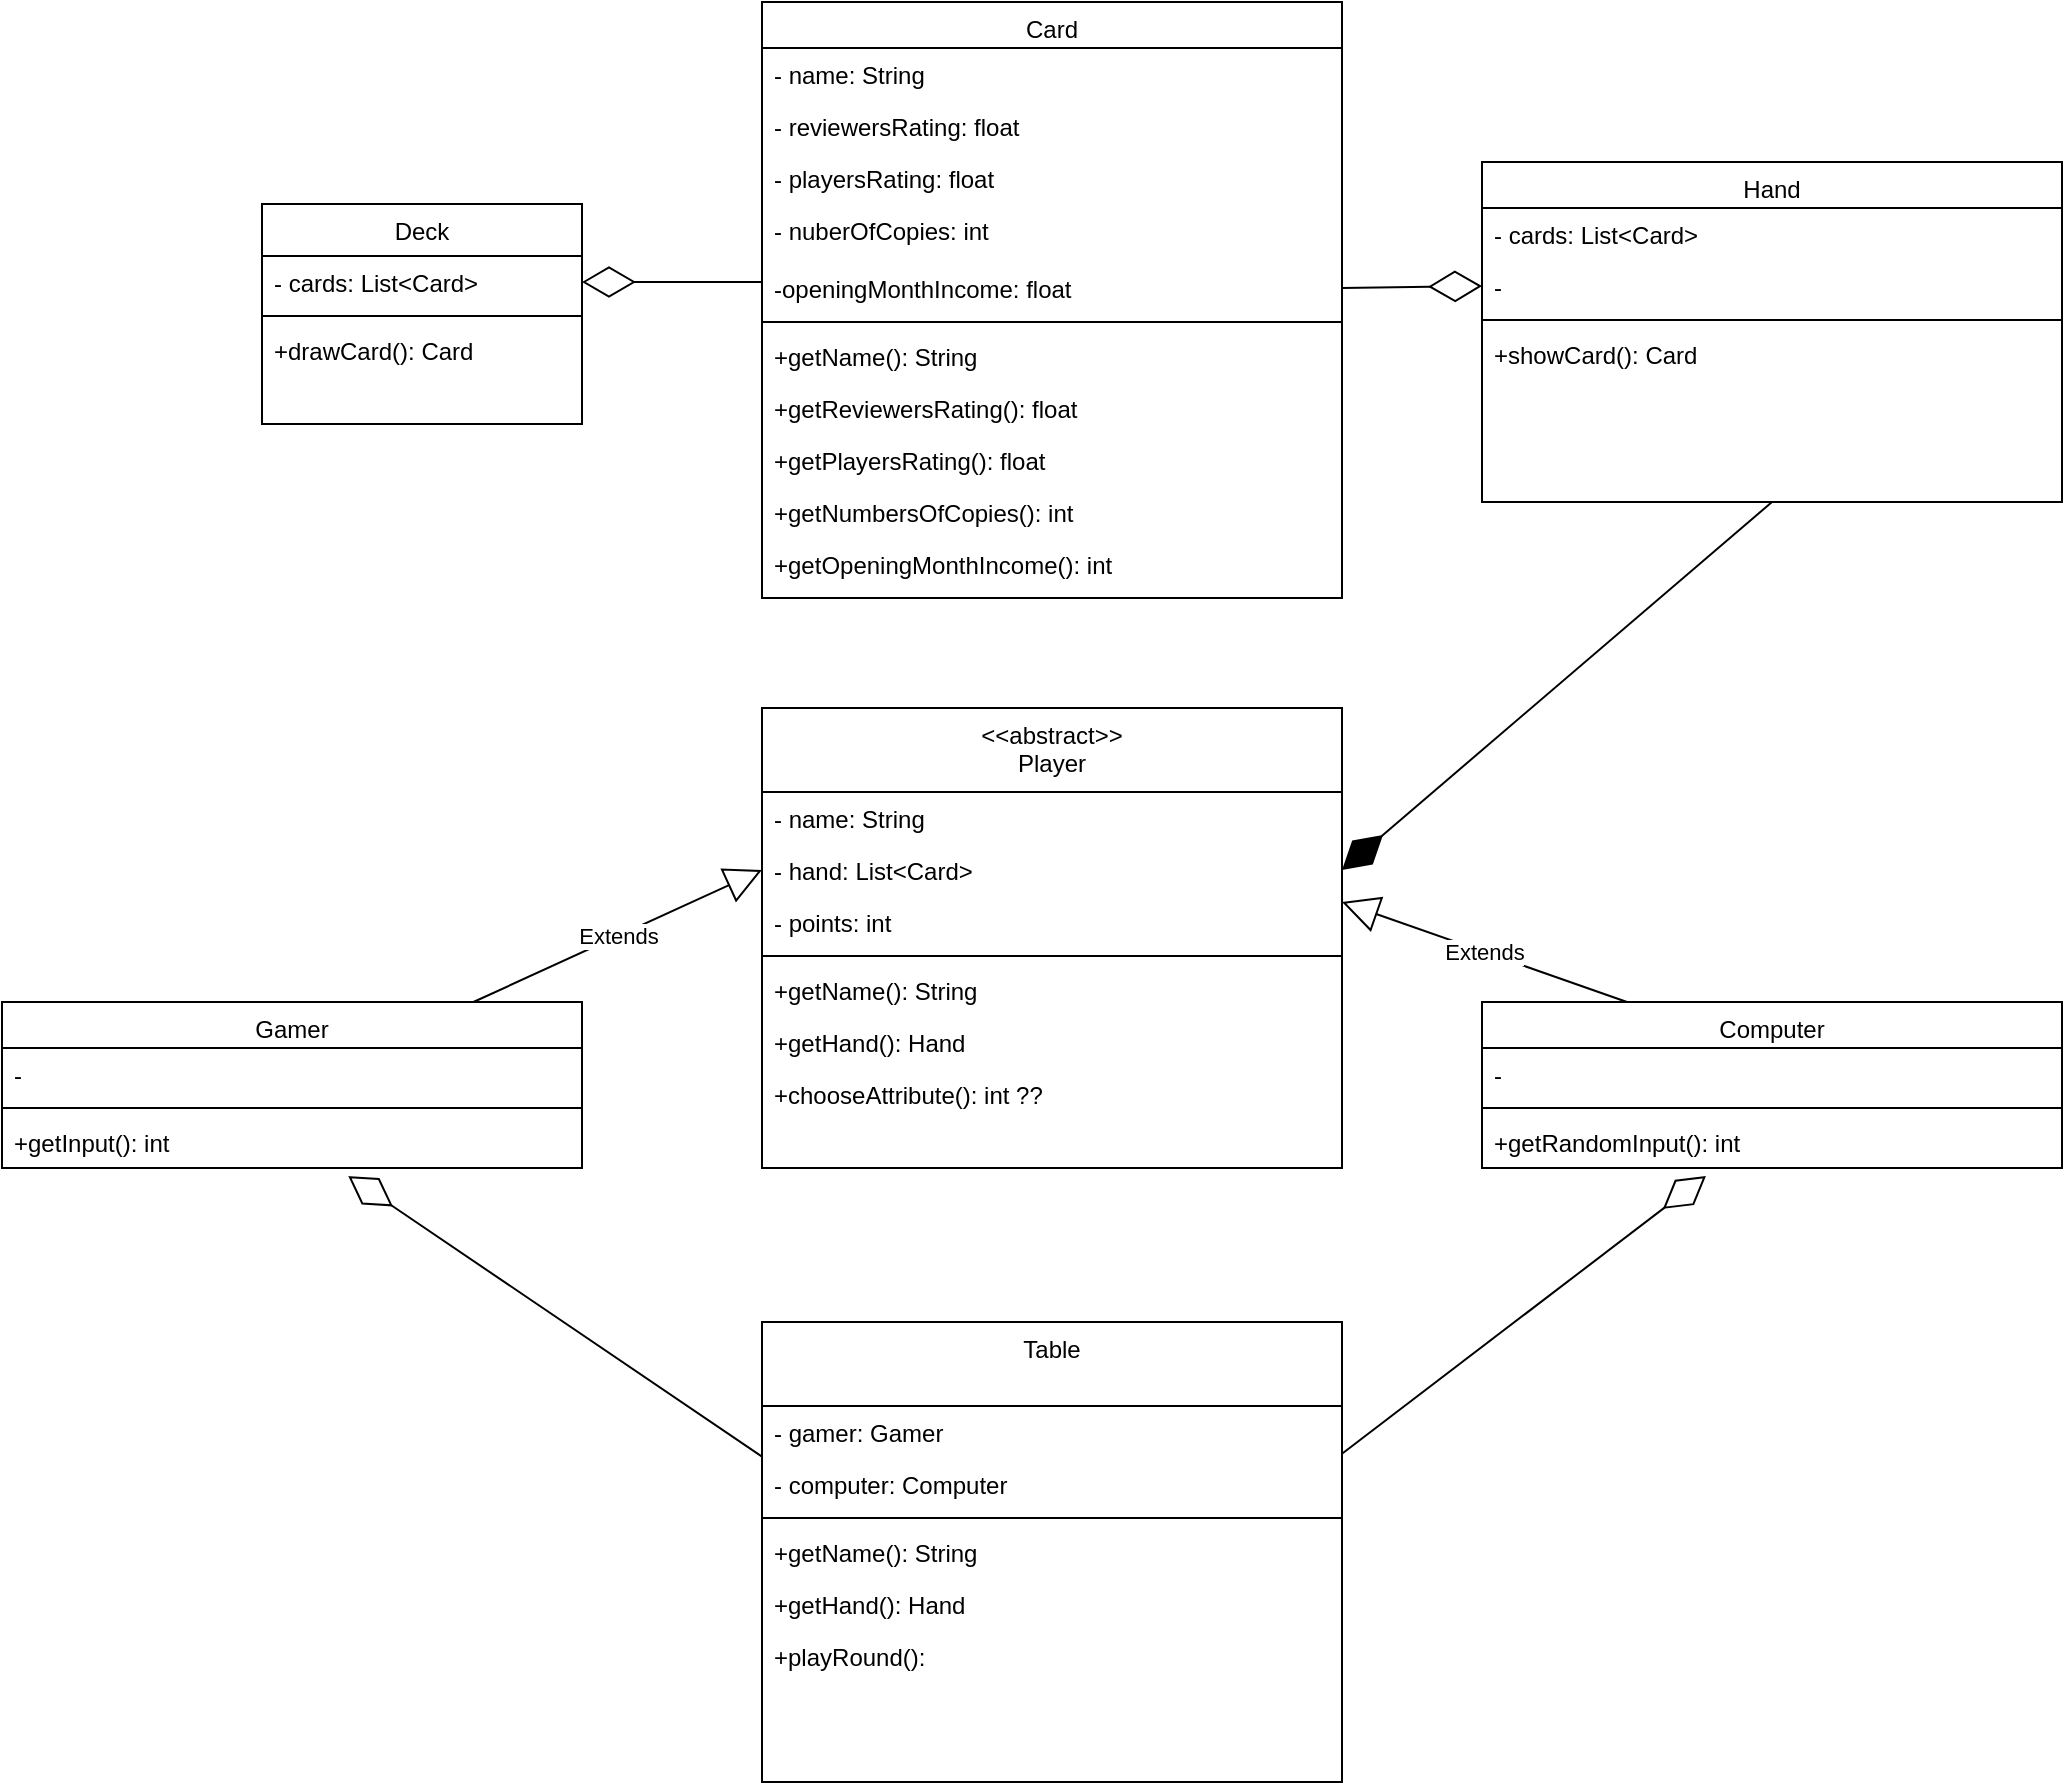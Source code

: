 <mxfile version="12.8.2" type="device"><diagram id="C5RBs43oDa-KdzZeNtuy" name="Page-1"><mxGraphModel dx="2313" dy="2317" grid="1" gridSize="10" guides="1" tooltips="1" connect="1" arrows="1" fold="1" page="1" pageScale="1" pageWidth="1169" pageHeight="1654" math="0" shadow="0"><root><mxCell id="WIyWlLk6GJQsqaUBKTNV-0"/><mxCell id="WIyWlLk6GJQsqaUBKTNV-1" parent="WIyWlLk6GJQsqaUBKTNV-0"/><mxCell id="zkfFHV4jXpPFQw0GAbJ--17" value="Card" style="swimlane;fontStyle=0;align=center;verticalAlign=top;childLayout=stackLayout;horizontal=1;startSize=23;horizontalStack=0;resizeParent=1;resizeLast=0;collapsible=1;marginBottom=0;rounded=0;shadow=0;strokeWidth=1;" parent="WIyWlLk6GJQsqaUBKTNV-1" vertex="1"><mxGeometry x="170" y="-120" width="290" height="298" as="geometry"><mxRectangle x="550" y="140" width="160" height="26" as="alternateBounds"/></mxGeometry></mxCell><mxCell id="zkfFHV4jXpPFQw0GAbJ--18" value="- name: String" style="text;align=left;verticalAlign=top;spacingLeft=4;spacingRight=4;overflow=hidden;rotatable=0;points=[[0,0.5],[1,0.5]];portConstraint=eastwest;" parent="zkfFHV4jXpPFQw0GAbJ--17" vertex="1"><mxGeometry y="23" width="290" height="26" as="geometry"/></mxCell><mxCell id="zkfFHV4jXpPFQw0GAbJ--19" value="- reviewersRating: float" style="text;align=left;verticalAlign=top;spacingLeft=4;spacingRight=4;overflow=hidden;rotatable=0;points=[[0,0.5],[1,0.5]];portConstraint=eastwest;rounded=0;shadow=0;html=0;" parent="zkfFHV4jXpPFQw0GAbJ--17" vertex="1"><mxGeometry y="49" width="290" height="26" as="geometry"/></mxCell><mxCell id="zkfFHV4jXpPFQw0GAbJ--20" value="- playersRating: float" style="text;align=left;verticalAlign=top;spacingLeft=4;spacingRight=4;overflow=hidden;rotatable=0;points=[[0,0.5],[1,0.5]];portConstraint=eastwest;rounded=0;shadow=0;html=0;" parent="zkfFHV4jXpPFQw0GAbJ--17" vertex="1"><mxGeometry y="75" width="290" height="26" as="geometry"/></mxCell><mxCell id="zkfFHV4jXpPFQw0GAbJ--21" value="- nuberOfCopies: int" style="text;align=left;verticalAlign=top;spacingLeft=4;spacingRight=4;overflow=hidden;rotatable=0;points=[[0,0.5],[1,0.5]];portConstraint=eastwest;rounded=0;shadow=0;html=0;" parent="zkfFHV4jXpPFQw0GAbJ--17" vertex="1"><mxGeometry y="101" width="290" height="29" as="geometry"/></mxCell><mxCell id="LtpfesVzhA3uH9e7uUfc-31" value="-openingMonthIncome: float" style="text;align=left;verticalAlign=top;spacingLeft=4;spacingRight=4;overflow=hidden;rotatable=0;points=[[0,0.5],[1,0.5]];portConstraint=eastwest;rounded=0;shadow=0;html=0;" parent="zkfFHV4jXpPFQw0GAbJ--17" vertex="1"><mxGeometry y="130" width="290" height="26" as="geometry"/></mxCell><mxCell id="zkfFHV4jXpPFQw0GAbJ--23" value="" style="line;html=1;strokeWidth=1;align=left;verticalAlign=middle;spacingTop=-1;spacingLeft=3;spacingRight=3;rotatable=0;labelPosition=right;points=[];portConstraint=eastwest;" parent="zkfFHV4jXpPFQw0GAbJ--17" vertex="1"><mxGeometry y="156" width="290" height="8" as="geometry"/></mxCell><mxCell id="zkfFHV4jXpPFQw0GAbJ--24" value="+getName(): String " style="text;align=left;verticalAlign=top;spacingLeft=4;spacingRight=4;overflow=hidden;rotatable=0;points=[[0,0.5],[1,0.5]];portConstraint=eastwest;" parent="zkfFHV4jXpPFQw0GAbJ--17" vertex="1"><mxGeometry y="164" width="290" height="26" as="geometry"/></mxCell><mxCell id="zkfFHV4jXpPFQw0GAbJ--25" value="+getReviewersRating(): float" style="text;align=left;verticalAlign=top;spacingLeft=4;spacingRight=4;overflow=hidden;rotatable=0;points=[[0,0.5],[1,0.5]];portConstraint=eastwest;" parent="zkfFHV4jXpPFQw0GAbJ--17" vertex="1"><mxGeometry y="190" width="290" height="26" as="geometry"/></mxCell><mxCell id="LtpfesVzhA3uH9e7uUfc-29" value="+getPlayersRating(): float" style="text;align=left;verticalAlign=top;spacingLeft=4;spacingRight=4;overflow=hidden;rotatable=0;points=[[0,0.5],[1,0.5]];portConstraint=eastwest;rounded=0;shadow=0;html=0;" parent="zkfFHV4jXpPFQw0GAbJ--17" vertex="1"><mxGeometry y="216" width="290" height="26" as="geometry"/></mxCell><mxCell id="LtpfesVzhA3uH9e7uUfc-30" value="+getNumbersOfCopies(): int" style="text;align=left;verticalAlign=top;spacingLeft=4;spacingRight=4;overflow=hidden;rotatable=0;points=[[0,0.5],[1,0.5]];portConstraint=eastwest;rounded=0;shadow=0;html=0;" parent="zkfFHV4jXpPFQw0GAbJ--17" vertex="1"><mxGeometry y="242" width="290" height="26" as="geometry"/></mxCell><mxCell id="LtpfesVzhA3uH9e7uUfc-33" value="+getOpeningMonthIncome(): int" style="text;align=left;verticalAlign=top;spacingLeft=4;spacingRight=4;overflow=hidden;rotatable=0;points=[[0,0.5],[1,0.5]];portConstraint=eastwest;rounded=0;shadow=0;html=0;" parent="zkfFHV4jXpPFQw0GAbJ--17" vertex="1"><mxGeometry y="268" width="290" height="26" as="geometry"/></mxCell><mxCell id="LtpfesVzhA3uH9e7uUfc-79" value="&lt;&lt;abstract&gt;&gt;&#xA;Player&#xA;" style="swimlane;fontStyle=0;align=center;verticalAlign=top;childLayout=stackLayout;horizontal=1;startSize=42;horizontalStack=0;resizeParent=1;resizeLast=0;collapsible=1;marginBottom=0;rounded=0;shadow=0;strokeWidth=1;" parent="WIyWlLk6GJQsqaUBKTNV-1" vertex="1"><mxGeometry x="170" y="233" width="290" height="230" as="geometry"><mxRectangle x="550" y="140" width="160" height="26" as="alternateBounds"/></mxGeometry></mxCell><mxCell id="LtpfesVzhA3uH9e7uUfc-80" value="- name: String" style="text;align=left;verticalAlign=top;spacingLeft=4;spacingRight=4;overflow=hidden;rotatable=0;points=[[0,0.5],[1,0.5]];portConstraint=eastwest;" parent="LtpfesVzhA3uH9e7uUfc-79" vertex="1"><mxGeometry y="42" width="290" height="26" as="geometry"/></mxCell><mxCell id="LtpfesVzhA3uH9e7uUfc-81" value="- hand: List&lt;Card&gt;" style="text;align=left;verticalAlign=top;spacingLeft=4;spacingRight=4;overflow=hidden;rotatable=0;points=[[0,0.5],[1,0.5]];portConstraint=eastwest;rounded=0;shadow=0;html=0;" parent="LtpfesVzhA3uH9e7uUfc-79" vertex="1"><mxGeometry y="68" width="290" height="26" as="geometry"/></mxCell><mxCell id="LtpfesVzhA3uH9e7uUfc-82" value="- points: int" style="text;align=left;verticalAlign=top;spacingLeft=4;spacingRight=4;overflow=hidden;rotatable=0;points=[[0,0.5],[1,0.5]];portConstraint=eastwest;rounded=0;shadow=0;html=0;" parent="LtpfesVzhA3uH9e7uUfc-79" vertex="1"><mxGeometry y="94" width="290" height="26" as="geometry"/></mxCell><mxCell id="LtpfesVzhA3uH9e7uUfc-85" value="" style="line;html=1;strokeWidth=1;align=left;verticalAlign=middle;spacingTop=-1;spacingLeft=3;spacingRight=3;rotatable=0;labelPosition=right;points=[];portConstraint=eastwest;" parent="LtpfesVzhA3uH9e7uUfc-79" vertex="1"><mxGeometry y="120" width="290" height="8" as="geometry"/></mxCell><mxCell id="LtpfesVzhA3uH9e7uUfc-86" value="+getName(): String " style="text;align=left;verticalAlign=top;spacingLeft=4;spacingRight=4;overflow=hidden;rotatable=0;points=[[0,0.5],[1,0.5]];portConstraint=eastwest;" parent="LtpfesVzhA3uH9e7uUfc-79" vertex="1"><mxGeometry y="128" width="290" height="26" as="geometry"/></mxCell><mxCell id="LtpfesVzhA3uH9e7uUfc-88" value="+getHand(): Hand" style="text;align=left;verticalAlign=top;spacingLeft=4;spacingRight=4;overflow=hidden;rotatable=0;points=[[0,0.5],[1,0.5]];portConstraint=eastwest;rounded=0;shadow=0;html=0;" parent="LtpfesVzhA3uH9e7uUfc-79" vertex="1"><mxGeometry y="154" width="290" height="26" as="geometry"/></mxCell><mxCell id="LtpfesVzhA3uH9e7uUfc-95" value="+chooseAttribute(): int ?? " style="text;align=left;verticalAlign=top;spacingLeft=4;spacingRight=4;overflow=hidden;rotatable=0;points=[[0,0.5],[1,0.5]];portConstraint=eastwest;rounded=0;shadow=0;html=0;" parent="LtpfesVzhA3uH9e7uUfc-79" vertex="1"><mxGeometry y="180" width="290" height="26" as="geometry"/></mxCell><mxCell id="LtpfesVzhA3uH9e7uUfc-110" value="Table " style="swimlane;fontStyle=0;align=center;verticalAlign=top;childLayout=stackLayout;horizontal=1;startSize=42;horizontalStack=0;resizeParent=1;resizeLast=0;collapsible=1;marginBottom=0;rounded=0;shadow=0;strokeWidth=1;" parent="WIyWlLk6GJQsqaUBKTNV-1" vertex="1"><mxGeometry x="170" y="540" width="290" height="230" as="geometry"><mxRectangle x="550" y="140" width="160" height="26" as="alternateBounds"/></mxGeometry></mxCell><mxCell id="LtpfesVzhA3uH9e7uUfc-111" value="- gamer: Gamer" style="text;align=left;verticalAlign=top;spacingLeft=4;spacingRight=4;overflow=hidden;rotatable=0;points=[[0,0.5],[1,0.5]];portConstraint=eastwest;" parent="LtpfesVzhA3uH9e7uUfc-110" vertex="1"><mxGeometry y="42" width="290" height="26" as="geometry"/></mxCell><mxCell id="LtpfesVzhA3uH9e7uUfc-112" value="- computer: Computer " style="text;align=left;verticalAlign=top;spacingLeft=4;spacingRight=4;overflow=hidden;rotatable=0;points=[[0,0.5],[1,0.5]];portConstraint=eastwest;rounded=0;shadow=0;html=0;" parent="LtpfesVzhA3uH9e7uUfc-110" vertex="1"><mxGeometry y="68" width="290" height="26" as="geometry"/></mxCell><mxCell id="LtpfesVzhA3uH9e7uUfc-114" value="" style="line;html=1;strokeWidth=1;align=left;verticalAlign=middle;spacingTop=-1;spacingLeft=3;spacingRight=3;rotatable=0;labelPosition=right;points=[];portConstraint=eastwest;" parent="LtpfesVzhA3uH9e7uUfc-110" vertex="1"><mxGeometry y="94" width="290" height="8" as="geometry"/></mxCell><mxCell id="LtpfesVzhA3uH9e7uUfc-115" value="+getName(): String " style="text;align=left;verticalAlign=top;spacingLeft=4;spacingRight=4;overflow=hidden;rotatable=0;points=[[0,0.5],[1,0.5]];portConstraint=eastwest;" parent="LtpfesVzhA3uH9e7uUfc-110" vertex="1"><mxGeometry y="102" width="290" height="26" as="geometry"/></mxCell><mxCell id="LtpfesVzhA3uH9e7uUfc-116" value="+getHand(): Hand" style="text;align=left;verticalAlign=top;spacingLeft=4;spacingRight=4;overflow=hidden;rotatable=0;points=[[0,0.5],[1,0.5]];portConstraint=eastwest;rounded=0;shadow=0;html=0;" parent="LtpfesVzhA3uH9e7uUfc-110" vertex="1"><mxGeometry y="128" width="290" height="26" as="geometry"/></mxCell><mxCell id="LtpfesVzhA3uH9e7uUfc-117" value="+playRound(): " style="text;align=left;verticalAlign=top;spacingLeft=4;spacingRight=4;overflow=hidden;rotatable=0;points=[[0,0.5],[1,0.5]];portConstraint=eastwest;rounded=0;shadow=0;html=0;" parent="LtpfesVzhA3uH9e7uUfc-110" vertex="1"><mxGeometry y="154" width="290" height="26" as="geometry"/></mxCell><mxCell id="LtpfesVzhA3uH9e7uUfc-63" value="Hand" style="swimlane;fontStyle=0;align=center;verticalAlign=top;childLayout=stackLayout;horizontal=1;startSize=23;horizontalStack=0;resizeParent=1;resizeLast=0;collapsible=1;marginBottom=0;rounded=0;shadow=0;strokeWidth=1;" parent="WIyWlLk6GJQsqaUBKTNV-1" vertex="1"><mxGeometry x="530" y="-40" width="290" height="170" as="geometry"><mxRectangle x="550" y="140" width="160" height="26" as="alternateBounds"/></mxGeometry></mxCell><mxCell id="LtpfesVzhA3uH9e7uUfc-64" value="- cards: List&lt;Card&gt;" style="text;align=left;verticalAlign=top;spacingLeft=4;spacingRight=4;overflow=hidden;rotatable=0;points=[[0,0.5],[1,0.5]];portConstraint=eastwest;" parent="LtpfesVzhA3uH9e7uUfc-63" vertex="1"><mxGeometry y="23" width="290" height="26" as="geometry"/></mxCell><mxCell id="LtpfesVzhA3uH9e7uUfc-65" value="- " style="text;align=left;verticalAlign=top;spacingLeft=4;spacingRight=4;overflow=hidden;rotatable=0;points=[[0,0.5],[1,0.5]];portConstraint=eastwest;rounded=0;shadow=0;html=0;" parent="LtpfesVzhA3uH9e7uUfc-63" vertex="1"><mxGeometry y="49" width="290" height="26" as="geometry"/></mxCell><mxCell id="LtpfesVzhA3uH9e7uUfc-69" value="" style="line;html=1;strokeWidth=1;align=left;verticalAlign=middle;spacingTop=-1;spacingLeft=3;spacingRight=3;rotatable=0;labelPosition=right;points=[];portConstraint=eastwest;" parent="LtpfesVzhA3uH9e7uUfc-63" vertex="1"><mxGeometry y="75" width="290" height="8" as="geometry"/></mxCell><mxCell id="LtpfesVzhA3uH9e7uUfc-70" value="+showCard(): Card" style="text;align=left;verticalAlign=top;spacingLeft=4;spacingRight=4;overflow=hidden;rotatable=0;points=[[0,0.5],[1,0.5]];portConstraint=eastwest;" parent="LtpfesVzhA3uH9e7uUfc-63" vertex="1"><mxGeometry y="83" width="290" height="26" as="geometry"/></mxCell><mxCell id="LtpfesVzhA3uH9e7uUfc-96" value="Gamer " style="swimlane;fontStyle=0;align=center;verticalAlign=top;childLayout=stackLayout;horizontal=1;startSize=23;horizontalStack=0;resizeParent=1;resizeLast=0;collapsible=1;marginBottom=0;rounded=0;shadow=0;strokeWidth=1;" parent="WIyWlLk6GJQsqaUBKTNV-1" vertex="1"><mxGeometry x="-210" y="380" width="290" height="83" as="geometry"><mxRectangle x="550" y="140" width="160" height="26" as="alternateBounds"/></mxGeometry></mxCell><mxCell id="LtpfesVzhA3uH9e7uUfc-98" value="- " style="text;align=left;verticalAlign=top;spacingLeft=4;spacingRight=4;overflow=hidden;rotatable=0;points=[[0,0.5],[1,0.5]];portConstraint=eastwest;rounded=0;shadow=0;html=0;" parent="LtpfesVzhA3uH9e7uUfc-96" vertex="1"><mxGeometry y="23" width="290" height="26" as="geometry"/></mxCell><mxCell id="LtpfesVzhA3uH9e7uUfc-99" value="" style="line;html=1;strokeWidth=1;align=left;verticalAlign=middle;spacingTop=-1;spacingLeft=3;spacingRight=3;rotatable=0;labelPosition=right;points=[];portConstraint=eastwest;" parent="LtpfesVzhA3uH9e7uUfc-96" vertex="1"><mxGeometry y="49" width="290" height="8" as="geometry"/></mxCell><mxCell id="LtpfesVzhA3uH9e7uUfc-100" value="+getInput(): int" style="text;align=left;verticalAlign=top;spacingLeft=4;spacingRight=4;overflow=hidden;rotatable=0;points=[[0,0.5],[1,0.5]];portConstraint=eastwest;" parent="LtpfesVzhA3uH9e7uUfc-96" vertex="1"><mxGeometry y="57" width="290" height="26" as="geometry"/></mxCell><mxCell id="LtpfesVzhA3uH9e7uUfc-103" value="Computer " style="swimlane;fontStyle=0;align=center;verticalAlign=top;childLayout=stackLayout;horizontal=1;startSize=23;horizontalStack=0;resizeParent=1;resizeLast=0;collapsible=1;marginBottom=0;rounded=0;shadow=0;strokeWidth=1;" parent="WIyWlLk6GJQsqaUBKTNV-1" vertex="1"><mxGeometry x="530" y="380" width="290" height="83" as="geometry"><mxRectangle x="550" y="140" width="160" height="26" as="alternateBounds"/></mxGeometry></mxCell><mxCell id="LtpfesVzhA3uH9e7uUfc-104" value="- " style="text;align=left;verticalAlign=top;spacingLeft=4;spacingRight=4;overflow=hidden;rotatable=0;points=[[0,0.5],[1,0.5]];portConstraint=eastwest;rounded=0;shadow=0;html=0;" parent="LtpfesVzhA3uH9e7uUfc-103" vertex="1"><mxGeometry y="23" width="290" height="26" as="geometry"/></mxCell><mxCell id="LtpfesVzhA3uH9e7uUfc-105" value="" style="line;html=1;strokeWidth=1;align=left;verticalAlign=middle;spacingTop=-1;spacingLeft=3;spacingRight=3;rotatable=0;labelPosition=right;points=[];portConstraint=eastwest;" parent="LtpfesVzhA3uH9e7uUfc-103" vertex="1"><mxGeometry y="49" width="290" height="8" as="geometry"/></mxCell><mxCell id="LtpfesVzhA3uH9e7uUfc-106" value="+getRandomInput(): int" style="text;align=left;verticalAlign=top;spacingLeft=4;spacingRight=4;overflow=hidden;rotatable=0;points=[[0,0.5],[1,0.5]];portConstraint=eastwest;" parent="LtpfesVzhA3uH9e7uUfc-103" vertex="1"><mxGeometry y="57" width="290" height="26" as="geometry"/></mxCell><mxCell id="LtpfesVzhA3uH9e7uUfc-21" value="Deck" style="swimlane;fontStyle=0;align=center;verticalAlign=top;childLayout=stackLayout;horizontal=1;startSize=26;horizontalStack=0;resizeParent=1;resizeLast=0;collapsible=1;marginBottom=0;rounded=0;shadow=0;strokeWidth=1;" parent="WIyWlLk6GJQsqaUBKTNV-1" vertex="1"><mxGeometry x="-80" y="-19" width="160" height="110" as="geometry"><mxRectangle x="550" y="140" width="160" height="26" as="alternateBounds"/></mxGeometry></mxCell><mxCell id="LtpfesVzhA3uH9e7uUfc-22" value="- cards: List&lt;Card&gt;" style="text;align=left;verticalAlign=top;spacingLeft=4;spacingRight=4;overflow=hidden;rotatable=0;points=[[0,0.5],[1,0.5]];portConstraint=eastwest;" parent="LtpfesVzhA3uH9e7uUfc-21" vertex="1"><mxGeometry y="26" width="160" height="26" as="geometry"/></mxCell><mxCell id="LtpfesVzhA3uH9e7uUfc-26" value="" style="line;html=1;strokeWidth=1;align=left;verticalAlign=middle;spacingTop=-1;spacingLeft=3;spacingRight=3;rotatable=0;labelPosition=right;points=[];portConstraint=eastwest;" parent="LtpfesVzhA3uH9e7uUfc-21" vertex="1"><mxGeometry y="52" width="160" height="8" as="geometry"/></mxCell><mxCell id="LtpfesVzhA3uH9e7uUfc-27" value="+drawCard(): Card " style="text;align=left;verticalAlign=top;spacingLeft=4;spacingRight=4;overflow=hidden;rotatable=0;points=[[0,0.5],[1,0.5]];portConstraint=eastwest;" parent="LtpfesVzhA3uH9e7uUfc-21" vertex="1"><mxGeometry y="60" width="160" height="26" as="geometry"/></mxCell><mxCell id="LtpfesVzhA3uH9e7uUfc-34" value="" style="endArrow=diamondThin;endFill=0;endSize=24;html=1;entryX=1;entryY=0.5;entryDx=0;entryDy=0;" parent="WIyWlLk6GJQsqaUBKTNV-1" target="LtpfesVzhA3uH9e7uUfc-22" edge="1"><mxGeometry width="160" relative="1" as="geometry"><mxPoint x="170" y="20" as="sourcePoint"/><mxPoint x="90" y="40" as="targetPoint"/><Array as="points"/></mxGeometry></mxCell><mxCell id="LtpfesVzhA3uH9e7uUfc-76" value="" style="endArrow=diamondThin;endFill=0;endSize=24;html=1;exitX=1;exitY=0.5;exitDx=0;exitDy=0;entryX=0;entryY=0.5;entryDx=0;entryDy=0;" parent="WIyWlLk6GJQsqaUBKTNV-1" source="LtpfesVzhA3uH9e7uUfc-31" edge="1" target="LtpfesVzhA3uH9e7uUfc-65"><mxGeometry width="160" relative="1" as="geometry"><mxPoint x="300" y="180" as="sourcePoint"/><mxPoint x="520" y="201" as="targetPoint"/></mxGeometry></mxCell><mxCell id="LtpfesVzhA3uH9e7uUfc-102" value="Extends" style="endArrow=block;endSize=16;endFill=0;html=1;entryX=0;entryY=0.5;entryDx=0;entryDy=0;" parent="WIyWlLk6GJQsqaUBKTNV-1" source="LtpfesVzhA3uH9e7uUfc-96" target="LtpfesVzhA3uH9e7uUfc-81" edge="1"><mxGeometry width="160" relative="1" as="geometry"><mxPoint x="-4" y="380" as="sourcePoint"/><mxPoint x="140" y="280" as="targetPoint"/></mxGeometry></mxCell><mxCell id="LtpfesVzhA3uH9e7uUfc-108" value="Extends" style="endArrow=block;endSize=16;endFill=0;html=1;exitX=0.25;exitY=0;exitDx=0;exitDy=0;" parent="WIyWlLk6GJQsqaUBKTNV-1" source="LtpfesVzhA3uH9e7uUfc-103" edge="1"><mxGeometry width="160" relative="1" as="geometry"><mxPoint x="610" y="330" as="sourcePoint"/><mxPoint x="460" y="330" as="targetPoint"/></mxGeometry></mxCell><mxCell id="LtpfesVzhA3uH9e7uUfc-109" value="" style="endArrow=diamondThin;endFill=1;endSize=24;html=1;exitX=0.5;exitY=1;exitDx=0;exitDy=0;entryX=1;entryY=0.5;entryDx=0;entryDy=0;" parent="WIyWlLk6GJQsqaUBKTNV-1" source="LtpfesVzhA3uH9e7uUfc-63" edge="1" target="LtpfesVzhA3uH9e7uUfc-81"><mxGeometry width="160" relative="1" as="geometry"><mxPoint x="660" y="280" as="sourcePoint"/><mxPoint x="440" y="280" as="targetPoint"/></mxGeometry></mxCell><mxCell id="LtpfesVzhA3uH9e7uUfc-119" value="" style="endArrow=diamondThin;endFill=0;endSize=24;html=1;exitX=0;exitY=0.973;exitDx=0;exitDy=0;entryX=0.597;entryY=1.156;entryDx=0;entryDy=0;entryPerimeter=0;exitPerimeter=0;" parent="WIyWlLk6GJQsqaUBKTNV-1" source="LtpfesVzhA3uH9e7uUfc-111" target="LtpfesVzhA3uH9e7uUfc-100" edge="1"><mxGeometry width="160" relative="1" as="geometry"><mxPoint x="190" y="520" as="sourcePoint"/><mxPoint x="350" y="520" as="targetPoint"/></mxGeometry></mxCell><mxCell id="LtpfesVzhA3uH9e7uUfc-120" value="" style="endArrow=diamondThin;endFill=0;endSize=24;html=1;exitX=1;exitY=-0.082;exitDx=0;exitDy=0;entryX=0.386;entryY=1.156;entryDx=0;entryDy=0;entryPerimeter=0;exitPerimeter=0;" parent="WIyWlLk6GJQsqaUBKTNV-1" source="LtpfesVzhA3uH9e7uUfc-112" target="LtpfesVzhA3uH9e7uUfc-106" edge="1"><mxGeometry width="160" relative="1" as="geometry"><mxPoint x="190" y="520" as="sourcePoint"/><mxPoint x="620" y="469" as="targetPoint"/></mxGeometry></mxCell></root></mxGraphModel></diagram></mxfile>